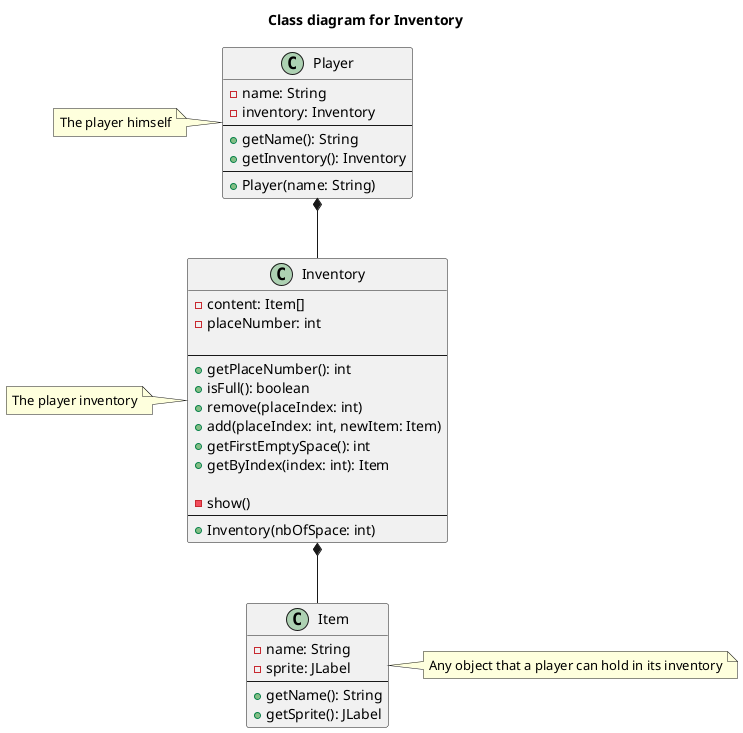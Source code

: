 @startuml
'https://plantuml.com/class-diagram

title "Class diagram for Inventory"

class Player {
- name: String
- inventory: Inventory
----
+ getName(): String
+ getInventory(): Inventory
----
+ Player(name: String)
}
note left : The player himself

class Inventory {
- content: Item[]
- placeNumber: int

----
+ getPlaceNumber(): int
+ isFull(): boolean
+ remove(placeIndex: int)
+ add(placeIndex: int, newItem: Item)
+ getFirstEmptySpace(): int
' Get the index of the first free space of inventory
+ getByIndex(index: int): Item

- show()
'Print the inventory on the console to debug
----
+ Inventory(nbOfSpace: int)
}
note left : The player inventory

class Item {
- name: String
- sprite: JLabel
----
+ getName(): String
+ getSprite(): JLabel
}
note right : Any object that a player can hold in its inventory


Inventory *-- Item
Player *-- Inventory


@enduml